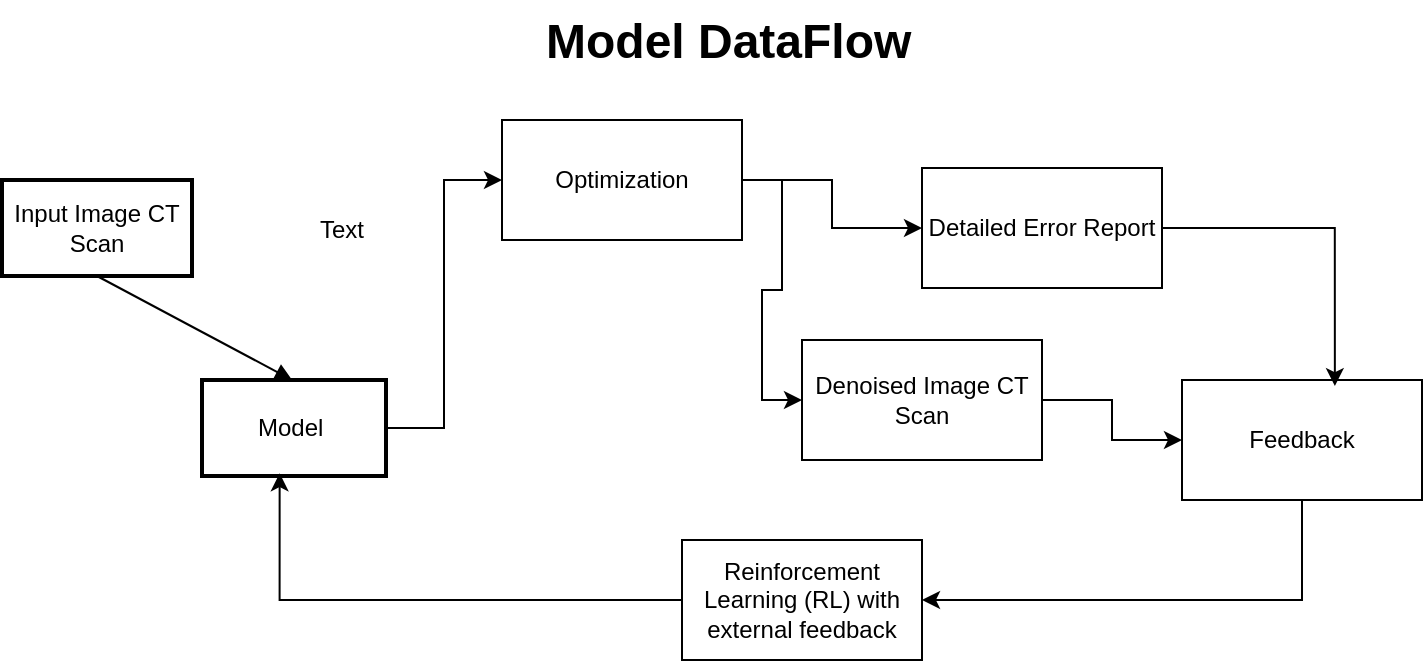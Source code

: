 <mxfile version="24.8.3">
  <diagram name="Page-1" id="LsFm-aEKYKMSSwsNSjdR">
    <mxGraphModel dx="2084" dy="1098" grid="1" gridSize="10" guides="1" tooltips="1" connect="1" arrows="1" fold="1" page="1" pageScale="1" pageWidth="827" pageHeight="1169" math="0" shadow="0">
      <root>
        <mxCell id="0" />
        <mxCell id="1" parent="0" />
        <mxCell id="2" value="Input Image CT Scan" style="whiteSpace=wrap;strokeWidth=2;" parent="1" vertex="1">
          <mxGeometry x="70" y="710" width="95" height="48" as="geometry" />
        </mxCell>
        <mxCell id="qaJpPBlVWicHgy9tfjpO-8" style="edgeStyle=orthogonalEdgeStyle;rounded=0;orthogonalLoop=1;jettySize=auto;html=1;entryX=0;entryY=0.5;entryDx=0;entryDy=0;" edge="1" parent="1" source="3" target="qaJpPBlVWicHgy9tfjpO-4">
          <mxGeometry relative="1" as="geometry" />
        </mxCell>
        <mxCell id="3" value="Model " style="whiteSpace=wrap;strokeWidth=2;" parent="1" vertex="1">
          <mxGeometry x="170" y="810" width="92" height="48" as="geometry" />
        </mxCell>
        <mxCell id="4" value="" style="curved=1;startArrow=none;endArrow=block;exitX=0.5;exitY=1.01;entryX=0.49;entryY=0.01;" parent="1" source="2" target="3" edge="1">
          <mxGeometry relative="1" as="geometry">
            <Array as="points" />
          </mxGeometry>
        </mxCell>
        <mxCell id="qaJpPBlVWicHgy9tfjpO-9" style="edgeStyle=orthogonalEdgeStyle;rounded=0;orthogonalLoop=1;jettySize=auto;html=1;entryX=0;entryY=0.5;entryDx=0;entryDy=0;" edge="1" parent="1" source="qaJpPBlVWicHgy9tfjpO-4" target="qaJpPBlVWicHgy9tfjpO-6">
          <mxGeometry relative="1" as="geometry" />
        </mxCell>
        <mxCell id="qaJpPBlVWicHgy9tfjpO-10" style="edgeStyle=orthogonalEdgeStyle;rounded=0;orthogonalLoop=1;jettySize=auto;html=1;entryX=0;entryY=0.5;entryDx=0;entryDy=0;" edge="1" parent="1" source="qaJpPBlVWicHgy9tfjpO-4" target="qaJpPBlVWicHgy9tfjpO-7">
          <mxGeometry relative="1" as="geometry" />
        </mxCell>
        <mxCell id="qaJpPBlVWicHgy9tfjpO-4" value="Optimization" style="rounded=0;whiteSpace=wrap;html=1;" vertex="1" parent="1">
          <mxGeometry x="320" y="680" width="120" height="60" as="geometry" />
        </mxCell>
        <mxCell id="qaJpPBlVWicHgy9tfjpO-15" style="edgeStyle=orthogonalEdgeStyle;rounded=0;orthogonalLoop=1;jettySize=auto;html=1;entryX=1;entryY=0.5;entryDx=0;entryDy=0;" edge="1" parent="1" source="qaJpPBlVWicHgy9tfjpO-5" target="qaJpPBlVWicHgy9tfjpO-14">
          <mxGeometry relative="1" as="geometry">
            <Array as="points">
              <mxPoint x="720" y="920" />
            </Array>
          </mxGeometry>
        </mxCell>
        <mxCell id="qaJpPBlVWicHgy9tfjpO-5" value="Feedback" style="rounded=0;whiteSpace=wrap;html=1;" vertex="1" parent="1">
          <mxGeometry x="660" y="810" width="120" height="60" as="geometry" />
        </mxCell>
        <mxCell id="qaJpPBlVWicHgy9tfjpO-11" style="edgeStyle=orthogonalEdgeStyle;rounded=0;orthogonalLoop=1;jettySize=auto;html=1;entryX=0;entryY=0.5;entryDx=0;entryDy=0;" edge="1" parent="1" source="qaJpPBlVWicHgy9tfjpO-6" target="qaJpPBlVWicHgy9tfjpO-5">
          <mxGeometry relative="1" as="geometry" />
        </mxCell>
        <mxCell id="qaJpPBlVWicHgy9tfjpO-6" value="Denoised Image CT Scan" style="rounded=0;whiteSpace=wrap;html=1;" vertex="1" parent="1">
          <mxGeometry x="470" y="790" width="120" height="60" as="geometry" />
        </mxCell>
        <mxCell id="qaJpPBlVWicHgy9tfjpO-7" value="Detailed Error Report" style="rounded=0;whiteSpace=wrap;html=1;" vertex="1" parent="1">
          <mxGeometry x="530" y="704" width="120" height="60" as="geometry" />
        </mxCell>
        <mxCell id="qaJpPBlVWicHgy9tfjpO-12" style="edgeStyle=orthogonalEdgeStyle;rounded=0;orthogonalLoop=1;jettySize=auto;html=1;entryX=0.637;entryY=0.051;entryDx=0;entryDy=0;entryPerimeter=0;" edge="1" parent="1" source="qaJpPBlVWicHgy9tfjpO-7" target="qaJpPBlVWicHgy9tfjpO-5">
          <mxGeometry relative="1" as="geometry" />
        </mxCell>
        <mxCell id="qaJpPBlVWicHgy9tfjpO-14" value="Reinforcement Learning (RL) with external feedback" style="rounded=0;whiteSpace=wrap;html=1;" vertex="1" parent="1">
          <mxGeometry x="410" y="890" width="120" height="60" as="geometry" />
        </mxCell>
        <mxCell id="qaJpPBlVWicHgy9tfjpO-16" style="edgeStyle=orthogonalEdgeStyle;rounded=0;orthogonalLoop=1;jettySize=auto;html=1;entryX=0.422;entryY=0.971;entryDx=0;entryDy=0;entryPerimeter=0;" edge="1" parent="1" source="qaJpPBlVWicHgy9tfjpO-14" target="3">
          <mxGeometry relative="1" as="geometry" />
        </mxCell>
        <mxCell id="qaJpPBlVWicHgy9tfjpO-17" value="Text" style="text;html=1;align=center;verticalAlign=middle;whiteSpace=wrap;rounded=0;" vertex="1" parent="1">
          <mxGeometry x="210" y="720" width="60" height="30" as="geometry" />
        </mxCell>
        <mxCell id="qaJpPBlVWicHgy9tfjpO-18" value="&lt;h1 style=&quot;margin-top: 0px;&quot;&gt;Model DataFlow&lt;/h1&gt;" style="text;html=1;whiteSpace=wrap;overflow=hidden;rounded=0;" vertex="1" parent="1">
          <mxGeometry x="340" y="620" width="210" height="40" as="geometry" />
        </mxCell>
      </root>
    </mxGraphModel>
  </diagram>
</mxfile>
